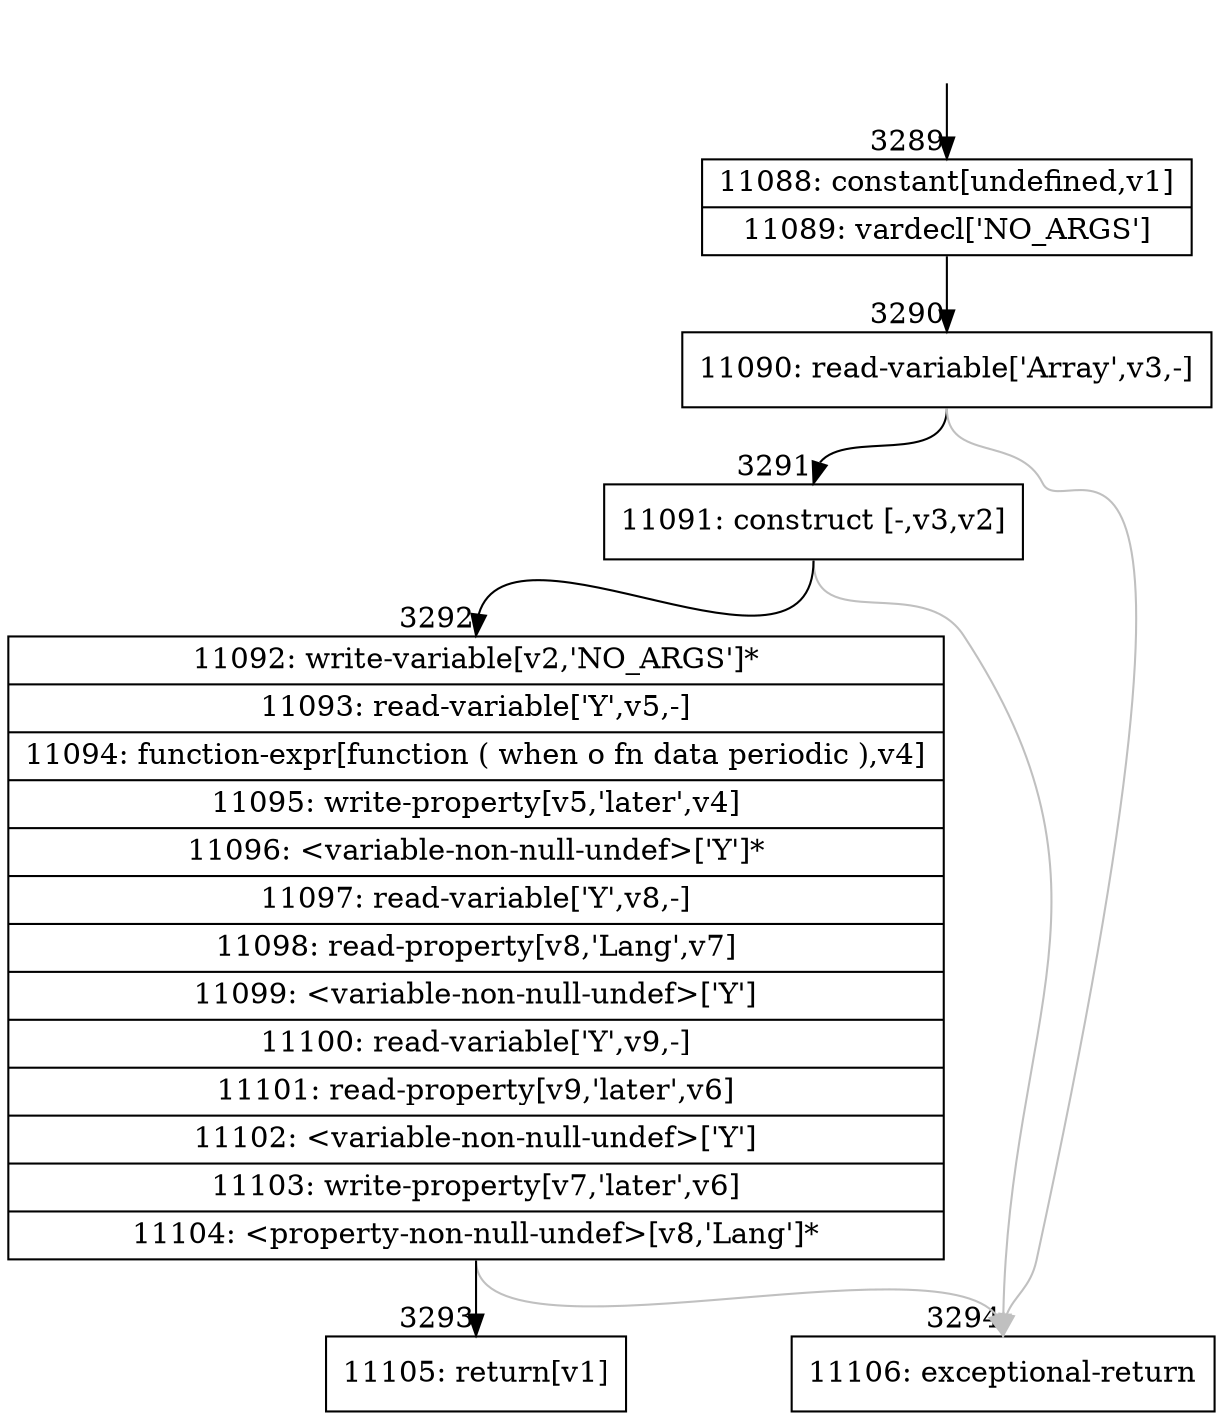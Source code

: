 digraph {
rankdir="TD"
BB_entry170[shape=none,label=""];
BB_entry170 -> BB3289 [tailport=s, headport=n, headlabel="    3289"]
BB3289 [shape=record label="{11088: constant[undefined,v1]|11089: vardecl['NO_ARGS']}" ] 
BB3289 -> BB3290 [tailport=s, headport=n, headlabel="      3290"]
BB3290 [shape=record label="{11090: read-variable['Array',v3,-]}" ] 
BB3290 -> BB3291 [tailport=s, headport=n, headlabel="      3291"]
BB3290 -> BB3294 [tailport=s, headport=n, color=gray, headlabel="      3294"]
BB3291 [shape=record label="{11091: construct [-,v3,v2]}" ] 
BB3291 -> BB3292 [tailport=s, headport=n, headlabel="      3292"]
BB3291 -> BB3294 [tailport=s, headport=n, color=gray]
BB3292 [shape=record label="{11092: write-variable[v2,'NO_ARGS']*|11093: read-variable['Y',v5,-]|11094: function-expr[function ( when o fn data periodic ),v4]|11095: write-property[v5,'later',v4]|11096: \<variable-non-null-undef\>['Y']*|11097: read-variable['Y',v8,-]|11098: read-property[v8,'Lang',v7]|11099: \<variable-non-null-undef\>['Y']|11100: read-variable['Y',v9,-]|11101: read-property[v9,'later',v6]|11102: \<variable-non-null-undef\>['Y']|11103: write-property[v7,'later',v6]|11104: \<property-non-null-undef\>[v8,'Lang']*}" ] 
BB3292 -> BB3293 [tailport=s, headport=n, headlabel="      3293"]
BB3292 -> BB3294 [tailport=s, headport=n, color=gray]
BB3293 [shape=record label="{11105: return[v1]}" ] 
BB3294 [shape=record label="{11106: exceptional-return}" ] 
//#$~ 5623
}
